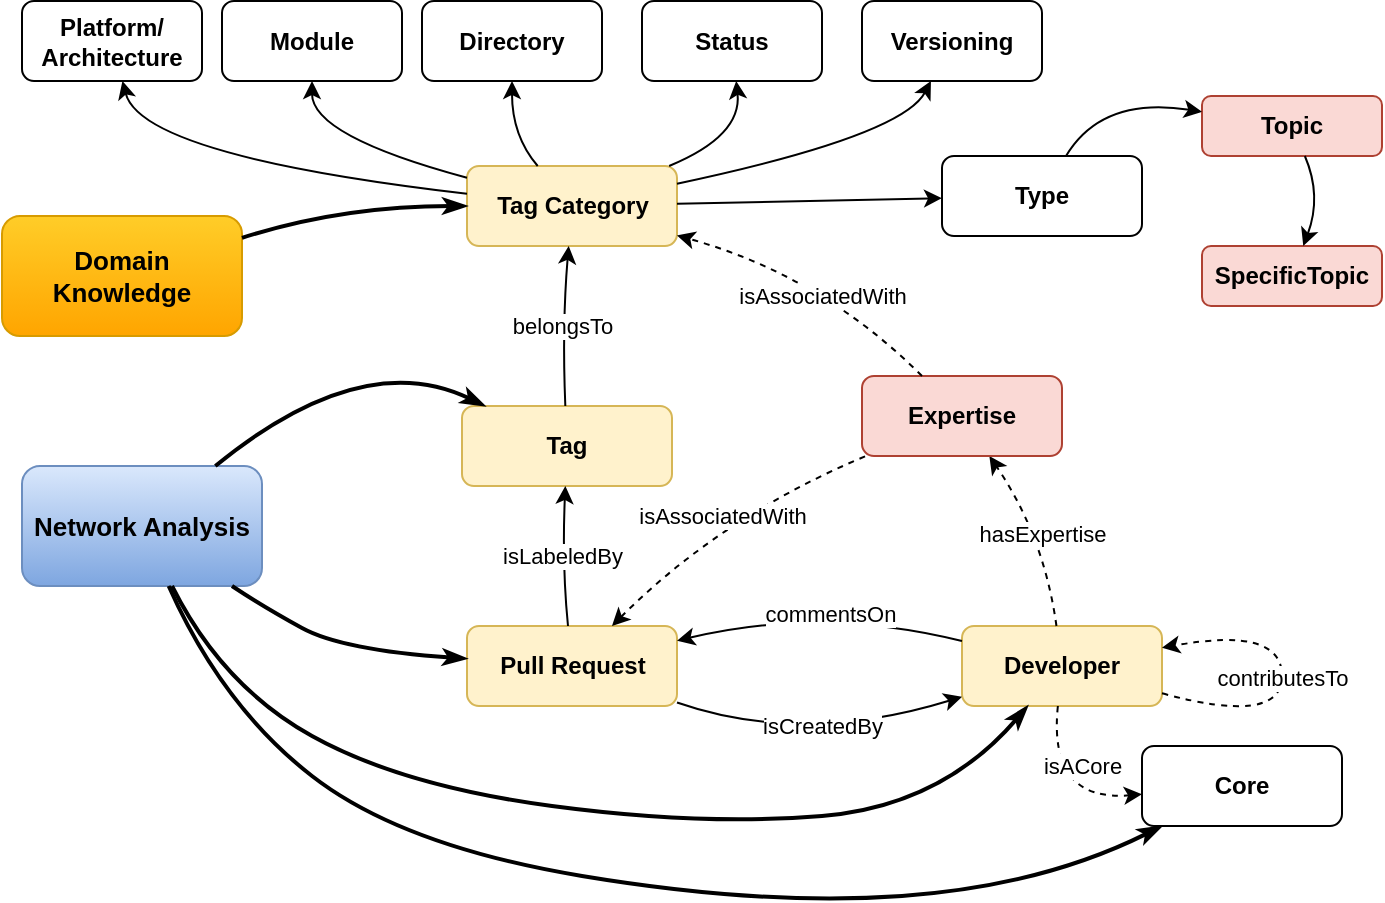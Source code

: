 <mxfile version="14.4.3" type="device"><diagram id="1iFITSg5IolFhGVvdK50" name="Page-1"><mxGraphModel dx="468" dy="441" grid="0" gridSize="10" guides="1" tooltips="1" connect="1" arrows="1" fold="1" page="0" pageScale="1" pageWidth="827" pageHeight="1169" math="0" shadow="0"><root><mxCell id="0"/><mxCell id="1" parent="0"/><mxCell id="oL6eyLv7iaFjQ0x1-gE6-2" value="&lt;b&gt;Developer&lt;/b&gt;" style="rounded=1;whiteSpace=wrap;html=1;fillColor=#fff2cc;strokeColor=#d6b656;" parent="1" vertex="1"><mxGeometry x="900" y="505" width="100" height="40" as="geometry"/></mxCell><mxCell id="oL6eyLv7iaFjQ0x1-gE6-3" value="&lt;b&gt;Pull Request&lt;/b&gt;" style="rounded=1;whiteSpace=wrap;html=1;fillColor=#fff2cc;strokeColor=#d6b656;" parent="1" vertex="1"><mxGeometry x="652.5" y="505" width="105" height="40" as="geometry"/></mxCell><mxCell id="oL6eyLv7iaFjQ0x1-gE6-4" value="&lt;b&gt;Type&lt;/b&gt;" style="rounded=1;whiteSpace=wrap;html=1;" parent="1" vertex="1"><mxGeometry x="890" y="270" width="100" height="40" as="geometry"/></mxCell><mxCell id="oL6eyLv7iaFjQ0x1-gE6-5" value="&lt;b&gt;Tag&lt;/b&gt;" style="rounded=1;whiteSpace=wrap;html=1;fillColor=#fff2cc;strokeColor=#d6b656;" parent="1" vertex="1"><mxGeometry x="650" y="395" width="105" height="40" as="geometry"/></mxCell><mxCell id="oL6eyLv7iaFjQ0x1-gE6-6" value="&lt;b&gt;Tag Category&lt;/b&gt;" style="rounded=1;whiteSpace=wrap;html=1;fillColor=#fff2cc;strokeColor=#d6b656;" parent="1" vertex="1"><mxGeometry x="652.5" y="275" width="105" height="40" as="geometry"/></mxCell><mxCell id="oL6eyLv7iaFjQ0x1-gE6-7" value="&lt;b&gt;Platform/&lt;br&gt;Architecture&lt;/b&gt;" style="rounded=1;whiteSpace=wrap;html=1;" parent="1" vertex="1"><mxGeometry x="430" y="192.5" width="90" height="40" as="geometry"/></mxCell><mxCell id="oL6eyLv7iaFjQ0x1-gE6-8" value="" style="curved=1;endArrow=classic;html=1;" parent="1" source="oL6eyLv7iaFjQ0x1-gE6-6" target="oL6eyLv7iaFjQ0x1-gE6-7" edge="1"><mxGeometry width="50" height="50" relative="1" as="geometry"><mxPoint x="655" y="287" as="sourcePoint"/><mxPoint x="609" y="225" as="targetPoint"/><Array as="points"><mxPoint x="490" y="270"/></Array></mxGeometry></mxCell><mxCell id="oL6eyLv7iaFjQ0x1-gE6-9" value="" style="curved=1;endArrow=classic;html=1;" parent="1" source="oL6eyLv7iaFjQ0x1-gE6-6" target="oL6eyLv7iaFjQ0x1-gE6-32" edge="1"><mxGeometry width="50" height="50" relative="1" as="geometry"><mxPoint x="688" y="275" as="sourcePoint"/><mxPoint x="637.692" y="230" as="targetPoint"/><Array as="points"><mxPoint x="575" y="260"/></Array></mxGeometry></mxCell><mxCell id="oL6eyLv7iaFjQ0x1-gE6-10" value="" style="curved=1;endArrow=classic;html=1;" parent="1" source="oL6eyLv7iaFjQ0x1-gE6-6" target="oL6eyLv7iaFjQ0x1-gE6-33" edge="1"><mxGeometry width="50" height="50" relative="1" as="geometry"><mxPoint x="763" y="275" as="sourcePoint"/><mxPoint x="746.105" y="230" as="targetPoint"/><Array as="points"><mxPoint x="675" y="260"/></Array></mxGeometry></mxCell><mxCell id="oL6eyLv7iaFjQ0x1-gE6-11" value="&lt;b&gt;Topic&lt;/b&gt;" style="rounded=1;whiteSpace=wrap;html=1;fillColor=#fad9d5;strokeColor=#ae4132;" parent="1" vertex="1"><mxGeometry x="1020" y="240" width="90" height="30" as="geometry"/></mxCell><mxCell id="oL6eyLv7iaFjQ0x1-gE6-12" value="&lt;b&gt;SpecificTopic&lt;/b&gt;" style="rounded=1;whiteSpace=wrap;html=1;fillColor=#fad9d5;strokeColor=#ae4132;" parent="1" vertex="1"><mxGeometry x="1020" y="315" width="90" height="30" as="geometry"/></mxCell><mxCell id="oL6eyLv7iaFjQ0x1-gE6-13" value="belongsTo" style="curved=1;endArrow=classic;html=1;" parent="1" source="oL6eyLv7iaFjQ0x1-gE6-5" target="oL6eyLv7iaFjQ0x1-gE6-6" edge="1"><mxGeometry width="50" height="50" relative="1" as="geometry"><mxPoint x="688" y="275" as="sourcePoint"/><mxPoint x="687.5" y="235" as="targetPoint"/><Array as="points"><mxPoint x="700" y="355"/></Array></mxGeometry></mxCell><mxCell id="oL6eyLv7iaFjQ0x1-gE6-14" value="isLabeledBy" style="curved=1;endArrow=classic;html=1;" parent="1" source="oL6eyLv7iaFjQ0x1-gE6-3" target="oL6eyLv7iaFjQ0x1-gE6-5" edge="1"><mxGeometry width="50" height="50" relative="1" as="geometry"><mxPoint x="790" y="400.556" as="sourcePoint"/><mxPoint x="715" y="335" as="targetPoint"/><Array as="points"><mxPoint x="700" y="475"/></Array></mxGeometry></mxCell><mxCell id="oL6eyLv7iaFjQ0x1-gE6-15" value="commentsOn" style="curved=1;endArrow=classic;html=1;" parent="1" source="oL6eyLv7iaFjQ0x1-gE6-2" target="oL6eyLv7iaFjQ0x1-gE6-3" edge="1"><mxGeometry x="-0.086" y="3" width="50" height="50" relative="1" as="geometry"><mxPoint x="713" y="515" as="sourcePoint"/><mxPoint x="713.571" y="435" as="targetPoint"/><Array as="points"><mxPoint x="830" y="495"/></Array><mxPoint as="offset"/></mxGeometry></mxCell><mxCell id="oL6eyLv7iaFjQ0x1-gE6-16" value="isCreatedBy" style="curved=1;endArrow=classic;html=1;" parent="1" source="oL6eyLv7iaFjQ0x1-gE6-3" target="oL6eyLv7iaFjQ0x1-gE6-2" edge="1"><mxGeometry x="0.05" y="7" width="50" height="50" relative="1" as="geometry"><mxPoint x="713" y="515" as="sourcePoint"/><mxPoint x="713.571" y="435" as="targetPoint"/><Array as="points"><mxPoint x="820" y="565"/></Array><mxPoint as="offset"/></mxGeometry></mxCell><mxCell id="oL6eyLv7iaFjQ0x1-gE6-17" value="isAssociatedWith" style="curved=1;endArrow=none;html=1;dashed=1;startArrow=classic;startFill=1;endFill=0;" parent="1" source="oL6eyLv7iaFjQ0x1-gE6-3" target="wP5oJNNtaffxgp7Uv48K-1" edge="1"><mxGeometry width="50" height="50" relative="1" as="geometry"><mxPoint x="713" y="515" as="sourcePoint"/><mxPoint x="810" y="400" as="targetPoint"/><Array as="points"><mxPoint x="780" y="450"/></Array></mxGeometry></mxCell><mxCell id="oL6eyLv7iaFjQ0x1-gE6-18" value="&lt;b&gt;&lt;font style=&quot;font-size: 13px&quot;&gt;Domain Knowledge&lt;/font&gt;&lt;/b&gt;" style="rounded=1;whiteSpace=wrap;html=1;strokeColor=#d79b00;fillColor=#ffcd28;gradientColor=#ffa500;" parent="1" vertex="1"><mxGeometry x="420" y="300" width="120" height="60" as="geometry"/></mxCell><mxCell id="oL6eyLv7iaFjQ0x1-gE6-19" value="" style="curved=1;endArrow=classicThin;html=1;shadow=0;strokeWidth=2;endFill=1;" parent="1" source="oL6eyLv7iaFjQ0x1-gE6-18" target="oL6eyLv7iaFjQ0x1-gE6-6" edge="1"><mxGeometry width="50" height="50" relative="1" as="geometry"><mxPoint x="1040" y="315" as="sourcePoint"/><mxPoint x="1010" y="395" as="targetPoint"/><Array as="points"><mxPoint x="590" y="295"/></Array></mxGeometry></mxCell><mxCell id="oL6eyLv7iaFjQ0x1-gE6-20" value="&lt;b&gt;&lt;font style=&quot;font-size: 13px&quot;&gt;Network Analysis&lt;/font&gt;&lt;/b&gt;" style="rounded=1;whiteSpace=wrap;html=1;strokeColor=#6c8ebf;fillColor=#dae8fc;gradientColor=#7ea6e0;" parent="1" vertex="1"><mxGeometry x="430" y="425" width="120" height="60" as="geometry"/></mxCell><mxCell id="oL6eyLv7iaFjQ0x1-gE6-21" value="" style="curved=1;endArrow=classicThin;html=1;shadow=0;strokeWidth=2;endFill=1;" parent="1" source="oL6eyLv7iaFjQ0x1-gE6-20" target="oL6eyLv7iaFjQ0x1-gE6-5" edge="1"><mxGeometry width="50" height="50" relative="1" as="geometry"><mxPoint x="730" y="385" as="sourcePoint"/><mxPoint x="780" y="335" as="targetPoint"/><Array as="points"><mxPoint x="600" y="365"/></Array></mxGeometry></mxCell><mxCell id="oL6eyLv7iaFjQ0x1-gE6-22" value="" style="curved=1;endArrow=classicThin;html=1;shadow=0;strokeWidth=2;endFill=1;" parent="1" source="oL6eyLv7iaFjQ0x1-gE6-20" target="oL6eyLv7iaFjQ0x1-gE6-3" edge="1"><mxGeometry width="50" height="50" relative="1" as="geometry"><mxPoint x="560" y="485" as="sourcePoint"/><mxPoint x="671.5" y="405" as="targetPoint"/><Array as="points"><mxPoint x="550" y="495"/><mxPoint x="590" y="517"/></Array></mxGeometry></mxCell><mxCell id="oL6eyLv7iaFjQ0x1-gE6-23" value="" style="curved=1;endArrow=classicThin;html=1;shadow=0;strokeWidth=2;endFill=1;" parent="1" source="oL6eyLv7iaFjQ0x1-gE6-20" target="oL6eyLv7iaFjQ0x1-gE6-2" edge="1"><mxGeometry width="50" height="50" relative="1" as="geometry"><mxPoint x="510" y="455" as="sourcePoint"/><mxPoint x="662.5" y="526.6" as="targetPoint"/><Array as="points"><mxPoint x="530" y="535"/><mxPoint x="620" y="585"/><mxPoint x="770" y="605"/><mxPoint x="890" y="595"/></Array></mxGeometry></mxCell><mxCell id="oL6eyLv7iaFjQ0x1-gE6-24" value="hasExpertise" style="curved=1;endArrow=classic;html=1;shadow=0;strokeWidth=1;dashed=1;" parent="1" source="oL6eyLv7iaFjQ0x1-gE6-2" target="wP5oJNNtaffxgp7Uv48K-1" edge="1"><mxGeometry width="50" height="50" relative="1" as="geometry"><mxPoint x="700" y="385" as="sourcePoint"/><mxPoint x="940" y="410" as="targetPoint"/><Array as="points"><mxPoint x="941" y="460"/></Array></mxGeometry></mxCell><mxCell id="oL6eyLv7iaFjQ0x1-gE6-25" value="contributesTo" style="curved=1;endArrow=classic;html=1;dashed=1;" parent="1" source="oL6eyLv7iaFjQ0x1-gE6-2" target="oL6eyLv7iaFjQ0x1-gE6-2" edge="1"><mxGeometry width="50" height="50" relative="1" as="geometry"><mxPoint x="730" y="385" as="sourcePoint"/><mxPoint x="780" y="335" as="targetPoint"/><Array as="points"><mxPoint x="1060" y="555"/><mxPoint x="1060" y="505"/></Array></mxGeometry></mxCell><mxCell id="oL6eyLv7iaFjQ0x1-gE6-26" value="&lt;b&gt;Core&lt;/b&gt;" style="rounded=1;whiteSpace=wrap;html=1;" parent="1" vertex="1"><mxGeometry x="990" y="565" width="100" height="40" as="geometry"/></mxCell><mxCell id="oL6eyLv7iaFjQ0x1-gE6-27" value="isACore" style="curved=1;endArrow=classic;html=1;dashed=1;" parent="1" source="oL6eyLv7iaFjQ0x1-gE6-2" target="oL6eyLv7iaFjQ0x1-gE6-26" edge="1"><mxGeometry x="0.398" y="17" width="50" height="50" relative="1" as="geometry"><mxPoint x="820" y="597.881" as="sourcePoint"/><mxPoint x="962.5" y="595.005" as="targetPoint"/><Array as="points"><mxPoint x="943" y="593"/></Array><mxPoint as="offset"/></mxGeometry></mxCell><mxCell id="oL6eyLv7iaFjQ0x1-gE6-28" value="" style="curved=1;endArrow=classicThin;html=1;shadow=0;strokeWidth=2;endFill=1;" parent="1" source="oL6eyLv7iaFjQ0x1-gE6-20" target="oL6eyLv7iaFjQ0x1-gE6-26" edge="1"><mxGeometry width="50" height="50" relative="1" as="geometry"><mxPoint x="515" y="495" as="sourcePoint"/><mxPoint x="942.857" y="555" as="targetPoint"/><Array as="points"><mxPoint x="530" y="545"/><mxPoint x="620" y="615"/><mxPoint x="800" y="645"/><mxPoint x="940" y="635"/></Array></mxGeometry></mxCell><mxCell id="oL6eyLv7iaFjQ0x1-gE6-29" value="" style="curved=1;endArrow=classic;html=1;" parent="1" source="oL6eyLv7iaFjQ0x1-gE6-6" target="oL6eyLv7iaFjQ0x1-gE6-34" edge="1"><mxGeometry width="50" height="50" relative="1" as="geometry"><mxPoint x="739.571" y="285" as="sourcePoint"/><mxPoint x="815.467" y="182.5" as="targetPoint"/><Array as="points"><mxPoint x="790" y="260"/></Array></mxGeometry></mxCell><mxCell id="oL6eyLv7iaFjQ0x1-gE6-30" value="" style="curved=1;endArrow=classic;html=1;" parent="1" source="oL6eyLv7iaFjQ0x1-gE6-6" target="oL6eyLv7iaFjQ0x1-gE6-35" edge="1"><mxGeometry width="50" height="50" relative="1" as="geometry"><mxPoint x="739.571" y="285" as="sourcePoint"/><mxPoint x="925.25" y="227.5" as="targetPoint"/><Array as="points"><mxPoint x="870" y="260"/></Array></mxGeometry></mxCell><mxCell id="oL6eyLv7iaFjQ0x1-gE6-31" value="" style="curved=1;endArrow=classic;html=1;" parent="1" source="oL6eyLv7iaFjQ0x1-gE6-6" target="oL6eyLv7iaFjQ0x1-gE6-4" edge="1"><mxGeometry width="50" height="50" relative="1" as="geometry"><mxPoint x="767.5" y="293.864" as="sourcePoint"/><mxPoint x="883.158" y="240" as="targetPoint"/><Array as="points"/></mxGeometry></mxCell><mxCell id="oL6eyLv7iaFjQ0x1-gE6-32" value="&lt;b&gt;Module&lt;/b&gt;" style="rounded=1;whiteSpace=wrap;html=1;" parent="1" vertex="1"><mxGeometry x="530" y="192.5" width="90" height="40" as="geometry"/></mxCell><mxCell id="oL6eyLv7iaFjQ0x1-gE6-33" value="&lt;b&gt;Directory&lt;/b&gt;" style="rounded=1;whiteSpace=wrap;html=1;" parent="1" vertex="1"><mxGeometry x="630" y="192.5" width="90" height="40" as="geometry"/></mxCell><mxCell id="oL6eyLv7iaFjQ0x1-gE6-34" value="&lt;b&gt;Status&lt;/b&gt;" style="rounded=1;whiteSpace=wrap;html=1;" parent="1" vertex="1"><mxGeometry x="740" y="192.5" width="90" height="40" as="geometry"/></mxCell><mxCell id="oL6eyLv7iaFjQ0x1-gE6-35" value="&lt;b&gt;Versioning&lt;/b&gt;" style="rounded=1;whiteSpace=wrap;html=1;" parent="1" vertex="1"><mxGeometry x="850" y="192.5" width="90" height="40" as="geometry"/></mxCell><mxCell id="oL6eyLv7iaFjQ0x1-gE6-36" value="" style="curved=1;endArrow=classic;html=1;" parent="1" source="oL6eyLv7iaFjQ0x1-gE6-4" target="oL6eyLv7iaFjQ0x1-gE6-11" edge="1"><mxGeometry width="50" height="50" relative="1" as="geometry"><mxPoint x="767.5" y="297.5" as="sourcePoint"/><mxPoint x="935" y="340" as="targetPoint"/><Array as="points"><mxPoint x="970" y="240"/></Array></mxGeometry></mxCell><mxCell id="oL6eyLv7iaFjQ0x1-gE6-37" value="" style="curved=1;endArrow=classic;html=1;" parent="1" source="oL6eyLv7iaFjQ0x1-gE6-11" target="oL6eyLv7iaFjQ0x1-gE6-12" edge="1"><mxGeometry width="50" height="50" relative="1" as="geometry"><mxPoint x="956.061" y="340" as="sourcePoint"/><mxPoint x="1030" y="294.632" as="targetPoint"/><Array as="points"><mxPoint x="1080" y="290"/></Array></mxGeometry></mxCell><mxCell id="wP5oJNNtaffxgp7Uv48K-1" value="&lt;b&gt;Expertise&lt;/b&gt;" style="rounded=1;whiteSpace=wrap;html=1;fillColor=#fad9d5;strokeColor=#ae4132;" parent="1" vertex="1"><mxGeometry x="850" y="380" width="100" height="40" as="geometry"/></mxCell><mxCell id="wP5oJNNtaffxgp7Uv48K-2" value="isAssociatedWith" style="curved=1;endArrow=classic;html=1;shadow=0;strokeWidth=1;dashed=1;" parent="1" source="wP5oJNNtaffxgp7Uv48K-1" target="oL6eyLv7iaFjQ0x1-gE6-6" edge="1"><mxGeometry x="-0.128" y="7" width="50" height="50" relative="1" as="geometry"><mxPoint x="955.5" y="515" as="sourcePoint"/><mxPoint x="919.647" y="430" as="targetPoint"/><Array as="points"><mxPoint x="830" y="330"/></Array><mxPoint as="offset"/></mxGeometry></mxCell></root></mxGraphModel></diagram></mxfile>